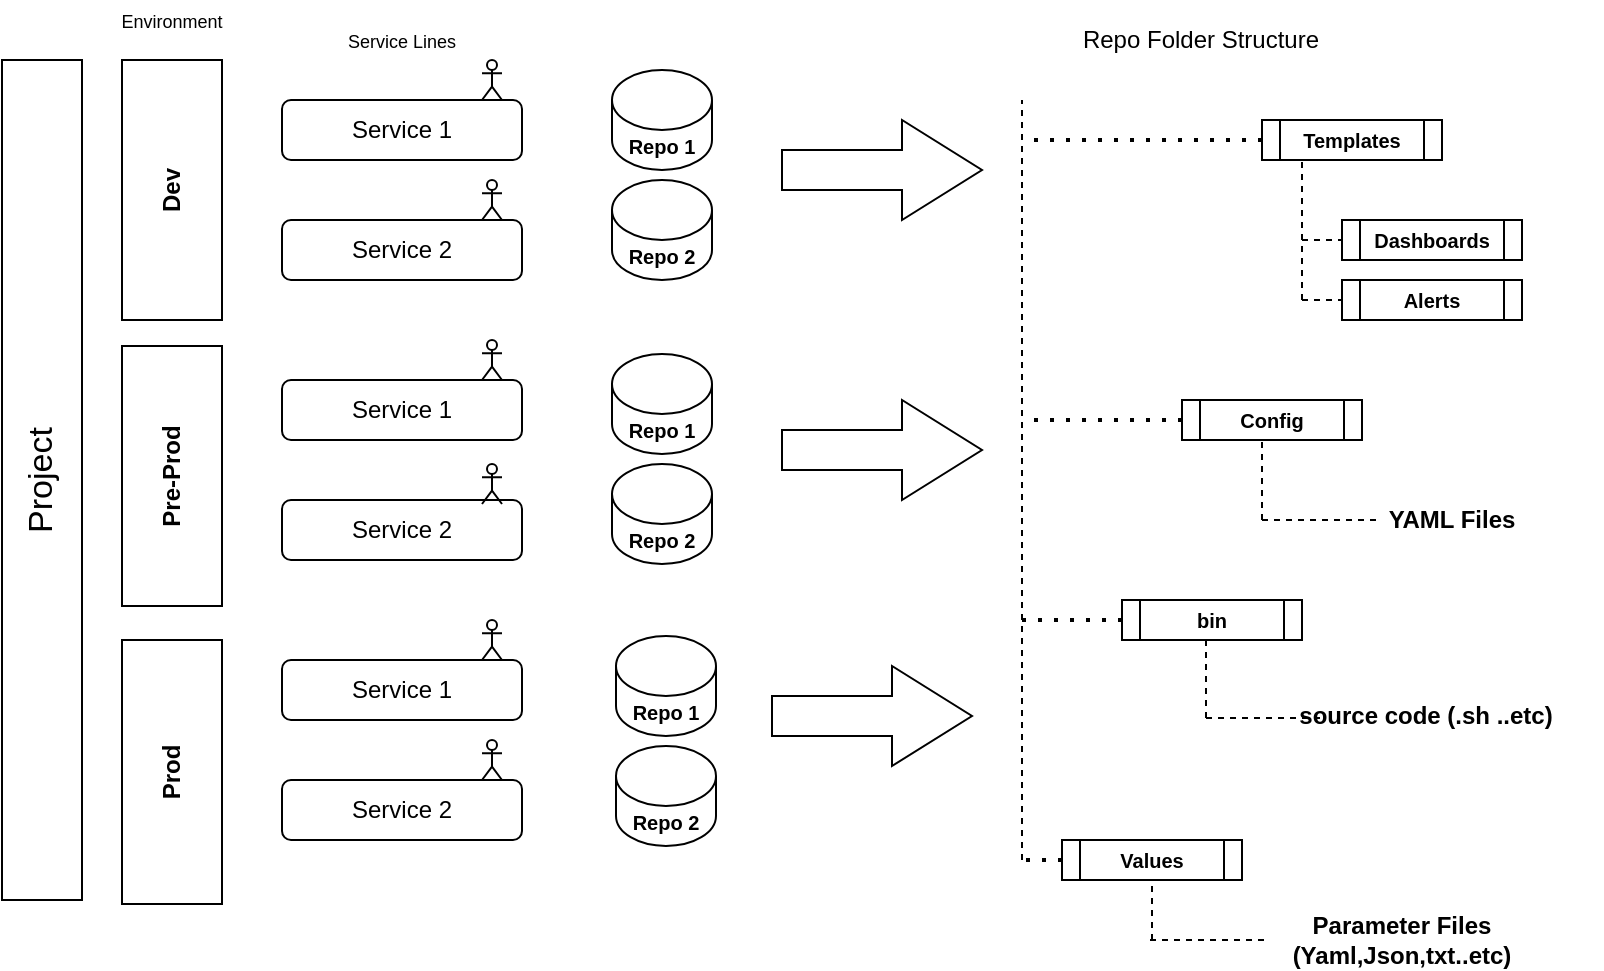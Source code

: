 <mxfile version="14.6.13" type="github">
  <diagram id="e1svnjk2He2mOXQz4SfX" name="Page-1">
    <mxGraphModel dx="925" dy="502" grid="1" gridSize="10" guides="1" tooltips="1" connect="1" arrows="1" fold="1" page="1" pageScale="1" pageWidth="827" pageHeight="1169" math="0" shadow="0">
      <root>
        <mxCell id="0" />
        <mxCell id="1" parent="0" />
        <mxCell id="3rxL_w6OVFpMtlmRvImV-1" value="Project" style="rounded=0;whiteSpace=wrap;html=1;verticalAlign=middle;horizontal=0;fontSize=17;" vertex="1" parent="1">
          <mxGeometry x="50" y="40" width="40" height="420" as="geometry" />
        </mxCell>
        <mxCell id="3rxL_w6OVFpMtlmRvImV-3" value="&lt;b&gt;Dev&lt;/b&gt;" style="rounded=0;whiteSpace=wrap;html=1;fontSize=12;horizontal=0;verticalAlign=middle;" vertex="1" parent="1">
          <mxGeometry x="110" y="40" width="50" height="130" as="geometry" />
        </mxCell>
        <mxCell id="3rxL_w6OVFpMtlmRvImV-7" value="&lt;b&gt;Prod&lt;/b&gt;" style="rounded=0;whiteSpace=wrap;html=1;fontSize=12;horizontal=0;verticalAlign=middle;" vertex="1" parent="1">
          <mxGeometry x="110" y="330" width="50" height="132" as="geometry" />
        </mxCell>
        <mxCell id="3rxL_w6OVFpMtlmRvImV-8" value="&lt;b&gt;Pre-Prod&lt;/b&gt;" style="rounded=0;whiteSpace=wrap;html=1;fontSize=12;horizontal=0;verticalAlign=middle;" vertex="1" parent="1">
          <mxGeometry x="110" y="183" width="50" height="130" as="geometry" />
        </mxCell>
        <mxCell id="3rxL_w6OVFpMtlmRvImV-13" value="Service 1" style="rounded=1;whiteSpace=wrap;html=1;fontSize=12;" vertex="1" parent="1">
          <mxGeometry x="190" y="60" width="120" height="30" as="geometry" />
        </mxCell>
        <mxCell id="3rxL_w6OVFpMtlmRvImV-14" value="Service 2" style="rounded=1;whiteSpace=wrap;html=1;fontSize=12;" vertex="1" parent="1">
          <mxGeometry x="190" y="120" width="120" height="30" as="geometry" />
        </mxCell>
        <mxCell id="3rxL_w6OVFpMtlmRvImV-15" value="Service 1" style="rounded=1;whiteSpace=wrap;html=1;fontSize=12;" vertex="1" parent="1">
          <mxGeometry x="190" y="200" width="120" height="30" as="geometry" />
        </mxCell>
        <mxCell id="3rxL_w6OVFpMtlmRvImV-16" value="Service 2" style="rounded=1;whiteSpace=wrap;html=1;fontSize=12;" vertex="1" parent="1">
          <mxGeometry x="190" y="260" width="120" height="30" as="geometry" />
        </mxCell>
        <mxCell id="3rxL_w6OVFpMtlmRvImV-17" value="Service 1" style="rounded=1;whiteSpace=wrap;html=1;fontSize=12;" vertex="1" parent="1">
          <mxGeometry x="190" y="340" width="120" height="30" as="geometry" />
        </mxCell>
        <mxCell id="3rxL_w6OVFpMtlmRvImV-18" value="Service 2" style="rounded=1;whiteSpace=wrap;html=1;fontSize=12;" vertex="1" parent="1">
          <mxGeometry x="190" y="400" width="120" height="30" as="geometry" />
        </mxCell>
        <mxCell id="3rxL_w6OVFpMtlmRvImV-19" value="&lt;b&gt;&lt;font style=&quot;font-size: 10px&quot;&gt;Repo 1&lt;/font&gt;&lt;/b&gt;" style="shape=cylinder3;whiteSpace=wrap;html=1;boundedLbl=1;backgroundOutline=1;size=15;fontSize=12;" vertex="1" parent="1">
          <mxGeometry x="355" y="45" width="50" height="50" as="geometry" />
        </mxCell>
        <mxCell id="3rxL_w6OVFpMtlmRvImV-22" value="Repo Folder Structure" style="text;html=1;strokeColor=none;fillColor=none;align=center;verticalAlign=middle;whiteSpace=wrap;rounded=0;fontSize=12;" vertex="1" parent="1">
          <mxGeometry x="569" y="20" width="161" height="20" as="geometry" />
        </mxCell>
        <mxCell id="3rxL_w6OVFpMtlmRvImV-23" value="&lt;font style=&quot;font-size: 9px&quot;&gt;Environment&lt;/font&gt;" style="text;html=1;strokeColor=none;fillColor=none;align=center;verticalAlign=middle;whiteSpace=wrap;rounded=0;fontSize=12;" vertex="1" parent="1">
          <mxGeometry x="75" y="10" width="120" height="20" as="geometry" />
        </mxCell>
        <mxCell id="3rxL_w6OVFpMtlmRvImV-25" value="&lt;font style=&quot;font-size: 9px&quot;&gt;Service Lines&lt;/font&gt;" style="text;html=1;strokeColor=none;fillColor=none;align=center;verticalAlign=middle;whiteSpace=wrap;rounded=0;fontSize=12;" vertex="1" parent="1">
          <mxGeometry x="190" y="20" width="120" height="20" as="geometry" />
        </mxCell>
        <mxCell id="3rxL_w6OVFpMtlmRvImV-26" value="" style="endArrow=none;dashed=1;html=1;fontSize=12;" edge="1" parent="1">
          <mxGeometry width="50" height="50" relative="1" as="geometry">
            <mxPoint x="560" y="440" as="sourcePoint" />
            <mxPoint x="560" y="60" as="targetPoint" />
          </mxGeometry>
        </mxCell>
        <mxCell id="3rxL_w6OVFpMtlmRvImV-27" value="" style="endArrow=none;dashed=1;html=1;dashPattern=1 3;strokeWidth=2;fontSize=12;" edge="1" parent="1">
          <mxGeometry width="50" height="50" relative="1" as="geometry">
            <mxPoint x="680" y="80" as="sourcePoint" />
            <mxPoint x="560" y="80" as="targetPoint" />
          </mxGeometry>
        </mxCell>
        <mxCell id="3rxL_w6OVFpMtlmRvImV-29" value="" style="endArrow=none;dashed=1;html=1;dashPattern=1 3;strokeWidth=2;fontSize=12;" edge="1" parent="1">
          <mxGeometry width="50" height="50" relative="1" as="geometry">
            <mxPoint x="640" y="220" as="sourcePoint" />
            <mxPoint x="560" y="220" as="targetPoint" />
          </mxGeometry>
        </mxCell>
        <mxCell id="3rxL_w6OVFpMtlmRvImV-30" value="&lt;font style=&quot;font-size: 10px&quot;&gt;&lt;b&gt;Templates&lt;/b&gt;&lt;/font&gt;" style="shape=process;whiteSpace=wrap;html=1;backgroundOutline=1;fontSize=12;" vertex="1" parent="1">
          <mxGeometry x="680" y="70" width="90" height="20" as="geometry" />
        </mxCell>
        <mxCell id="3rxL_w6OVFpMtlmRvImV-32" value="&lt;font style=&quot;font-size: 10px&quot;&gt;&lt;b&gt;Config&lt;/b&gt;&lt;/font&gt;" style="shape=process;whiteSpace=wrap;html=1;backgroundOutline=1;fontSize=12;" vertex="1" parent="1">
          <mxGeometry x="640" y="210" width="90" height="20" as="geometry" />
        </mxCell>
        <mxCell id="3rxL_w6OVFpMtlmRvImV-47" value="&lt;b&gt;&lt;font style=&quot;font-size: 10px&quot;&gt;Repo 2&lt;/font&gt;&lt;/b&gt;" style="shape=cylinder3;whiteSpace=wrap;html=1;boundedLbl=1;backgroundOutline=1;size=15;fontSize=12;" vertex="1" parent="1">
          <mxGeometry x="355" y="100" width="50" height="50" as="geometry" />
        </mxCell>
        <mxCell id="3rxL_w6OVFpMtlmRvImV-48" value="&lt;b&gt;&lt;font style=&quot;font-size: 10px&quot;&gt;Repo 1&lt;/font&gt;&lt;/b&gt;" style="shape=cylinder3;whiteSpace=wrap;html=1;boundedLbl=1;backgroundOutline=1;size=15;fontSize=12;" vertex="1" parent="1">
          <mxGeometry x="355" y="187" width="50" height="50" as="geometry" />
        </mxCell>
        <mxCell id="3rxL_w6OVFpMtlmRvImV-49" value="&lt;b&gt;&lt;font style=&quot;font-size: 10px&quot;&gt;Repo 2&lt;/font&gt;&lt;/b&gt;" style="shape=cylinder3;whiteSpace=wrap;html=1;boundedLbl=1;backgroundOutline=1;size=15;fontSize=12;" vertex="1" parent="1">
          <mxGeometry x="355" y="242" width="50" height="50" as="geometry" />
        </mxCell>
        <mxCell id="3rxL_w6OVFpMtlmRvImV-50" value="&lt;b&gt;&lt;font style=&quot;font-size: 10px&quot;&gt;Repo 1&lt;/font&gt;&lt;/b&gt;" style="shape=cylinder3;whiteSpace=wrap;html=1;boundedLbl=1;backgroundOutline=1;size=15;fontSize=12;" vertex="1" parent="1">
          <mxGeometry x="357" y="328" width="50" height="50" as="geometry" />
        </mxCell>
        <mxCell id="3rxL_w6OVFpMtlmRvImV-51" value="&lt;b&gt;&lt;font style=&quot;font-size: 10px&quot;&gt;Repo 2&lt;/font&gt;&lt;/b&gt;" style="shape=cylinder3;whiteSpace=wrap;html=1;boundedLbl=1;backgroundOutline=1;size=15;fontSize=12;" vertex="1" parent="1">
          <mxGeometry x="357" y="383" width="50" height="50" as="geometry" />
        </mxCell>
        <mxCell id="3rxL_w6OVFpMtlmRvImV-54" value="" style="endArrow=none;dashed=1;html=1;dashPattern=1 3;strokeWidth=2;fontSize=12;" edge="1" parent="1">
          <mxGeometry width="50" height="50" relative="1" as="geometry">
            <mxPoint x="610" y="320" as="sourcePoint" />
            <mxPoint x="560" y="320" as="targetPoint" />
          </mxGeometry>
        </mxCell>
        <mxCell id="3rxL_w6OVFpMtlmRvImV-55" value="&lt;span style=&quot;font-size: 10px&quot;&gt;&lt;b&gt;bin&lt;/b&gt;&lt;/span&gt;" style="shape=process;whiteSpace=wrap;html=1;backgroundOutline=1;fontSize=12;" vertex="1" parent="1">
          <mxGeometry x="610" y="310" width="90" height="20" as="geometry" />
        </mxCell>
        <mxCell id="3rxL_w6OVFpMtlmRvImV-57" value="&lt;font style=&quot;font-size: 10px&quot;&gt;&lt;b&gt;Dashboards&lt;/b&gt;&lt;/font&gt;" style="shape=process;whiteSpace=wrap;html=1;backgroundOutline=1;fontSize=12;" vertex="1" parent="1">
          <mxGeometry x="720" y="120" width="90" height="20" as="geometry" />
        </mxCell>
        <mxCell id="3rxL_w6OVFpMtlmRvImV-58" value="&lt;font style=&quot;font-size: 10px&quot;&gt;&lt;b&gt;Alerts&lt;/b&gt;&lt;/font&gt;" style="shape=process;whiteSpace=wrap;html=1;backgroundOutline=1;fontSize=12;" vertex="1" parent="1">
          <mxGeometry x="720" y="150" width="90" height="20" as="geometry" />
        </mxCell>
        <mxCell id="3rxL_w6OVFpMtlmRvImV-59" value="" style="endArrow=none;dashed=1;html=1;fontSize=12;entryX=0;entryY=0.5;entryDx=0;entryDy=0;" edge="1" parent="1" target="3rxL_w6OVFpMtlmRvImV-57">
          <mxGeometry width="50" height="50" relative="1" as="geometry">
            <mxPoint x="700" y="130" as="sourcePoint" />
            <mxPoint x="590" y="210" as="targetPoint" />
          </mxGeometry>
        </mxCell>
        <mxCell id="3rxL_w6OVFpMtlmRvImV-60" value="" style="endArrow=none;dashed=1;html=1;fontSize=12;entryX=0;entryY=0.5;entryDx=0;entryDy=0;" edge="1" parent="1">
          <mxGeometry width="50" height="50" relative="1" as="geometry">
            <mxPoint x="700" y="160" as="sourcePoint" />
            <mxPoint x="720" y="160" as="targetPoint" />
          </mxGeometry>
        </mxCell>
        <mxCell id="3rxL_w6OVFpMtlmRvImV-61" value="" style="endArrow=none;dashed=1;html=1;fontSize=12;" edge="1" parent="1">
          <mxGeometry width="50" height="50" relative="1" as="geometry">
            <mxPoint x="700" y="160" as="sourcePoint" />
            <mxPoint x="700" y="90" as="targetPoint" />
          </mxGeometry>
        </mxCell>
        <mxCell id="3rxL_w6OVFpMtlmRvImV-63" value="" style="endArrow=none;dashed=1;html=1;fontSize=12;" edge="1" parent="1">
          <mxGeometry width="50" height="50" relative="1" as="geometry">
            <mxPoint x="680" y="270" as="sourcePoint" />
            <mxPoint x="680" y="230" as="targetPoint" />
          </mxGeometry>
        </mxCell>
        <mxCell id="3rxL_w6OVFpMtlmRvImV-64" value="" style="endArrow=none;dashed=1;html=1;fontSize=12;" edge="1" parent="1">
          <mxGeometry width="50" height="50" relative="1" as="geometry">
            <mxPoint x="680" y="270" as="sourcePoint" />
            <mxPoint x="740" y="270" as="targetPoint" />
          </mxGeometry>
        </mxCell>
        <mxCell id="3rxL_w6OVFpMtlmRvImV-65" value="&lt;b&gt;YAML Files&lt;/b&gt;" style="text;html=1;strokeColor=none;fillColor=none;align=center;verticalAlign=middle;whiteSpace=wrap;rounded=0;fontSize=12;" vertex="1" parent="1">
          <mxGeometry x="710" y="260" width="130" height="20" as="geometry" />
        </mxCell>
        <mxCell id="3rxL_w6OVFpMtlmRvImV-66" value="" style="endArrow=none;dashed=1;html=1;fontSize=12;" edge="1" parent="1">
          <mxGeometry width="50" height="50" relative="1" as="geometry">
            <mxPoint x="652" y="369" as="sourcePoint" />
            <mxPoint x="652" y="329" as="targetPoint" />
          </mxGeometry>
        </mxCell>
        <mxCell id="3rxL_w6OVFpMtlmRvImV-67" value="" style="endArrow=none;dashed=1;html=1;fontSize=12;" edge="1" parent="1">
          <mxGeometry width="50" height="50" relative="1" as="geometry">
            <mxPoint x="652" y="369" as="sourcePoint" />
            <mxPoint x="712" y="369" as="targetPoint" />
          </mxGeometry>
        </mxCell>
        <mxCell id="3rxL_w6OVFpMtlmRvImV-68" value="&lt;b&gt;source code (.sh ..etc)&lt;/b&gt;" style="text;html=1;strokeColor=none;fillColor=none;align=center;verticalAlign=middle;whiteSpace=wrap;rounded=0;fontSize=12;" vertex="1" parent="1">
          <mxGeometry x="697" y="358" width="130" height="20" as="geometry" />
        </mxCell>
        <mxCell id="3rxL_w6OVFpMtlmRvImV-69" value="" style="endArrow=none;dashed=1;html=1;dashPattern=1 3;strokeWidth=2;fontSize=12;" edge="1" parent="1">
          <mxGeometry width="50" height="50" relative="1" as="geometry">
            <mxPoint x="580" y="440" as="sourcePoint" />
            <mxPoint x="560" y="440" as="targetPoint" />
          </mxGeometry>
        </mxCell>
        <mxCell id="3rxL_w6OVFpMtlmRvImV-70" value="&lt;span style=&quot;font-size: 10px&quot;&gt;&lt;b&gt;Values&lt;/b&gt;&lt;/span&gt;" style="shape=process;whiteSpace=wrap;html=1;backgroundOutline=1;fontSize=12;" vertex="1" parent="1">
          <mxGeometry x="580" y="430" width="90" height="20" as="geometry" />
        </mxCell>
        <mxCell id="3rxL_w6OVFpMtlmRvImV-71" value="" style="endArrow=none;dashed=1;html=1;fontSize=12;entryX=0.5;entryY=1;entryDx=0;entryDy=0;" edge="1" parent="1" target="3rxL_w6OVFpMtlmRvImV-70">
          <mxGeometry width="50" height="50" relative="1" as="geometry">
            <mxPoint x="625" y="480" as="sourcePoint" />
            <mxPoint x="631" y="460" as="targetPoint" />
          </mxGeometry>
        </mxCell>
        <mxCell id="3rxL_w6OVFpMtlmRvImV-72" value="" style="endArrow=none;dashed=1;html=1;fontSize=12;" edge="1" parent="1">
          <mxGeometry width="50" height="50" relative="1" as="geometry">
            <mxPoint x="624" y="480" as="sourcePoint" />
            <mxPoint x="684" y="480" as="targetPoint" />
          </mxGeometry>
        </mxCell>
        <mxCell id="3rxL_w6OVFpMtlmRvImV-73" value="&lt;b&gt;Parameter Files (Yaml,Json,txt..etc)&lt;/b&gt;" style="text;html=1;strokeColor=none;fillColor=none;align=center;verticalAlign=middle;whiteSpace=wrap;rounded=0;fontSize=12;" vertex="1" parent="1">
          <mxGeometry x="650" y="470" width="200" height="20" as="geometry" />
        </mxCell>
        <mxCell id="3rxL_w6OVFpMtlmRvImV-74" value="" style="html=1;shadow=0;dashed=0;align=center;verticalAlign=middle;shape=mxgraph.arrows2.arrow;dy=0.6;dx=40;notch=0;fontSize=12;" vertex="1" parent="1">
          <mxGeometry x="440" y="210" width="100" height="50" as="geometry" />
        </mxCell>
        <mxCell id="3rxL_w6OVFpMtlmRvImV-75" value="" style="html=1;shadow=0;dashed=0;align=center;verticalAlign=middle;shape=mxgraph.arrows2.arrow;dy=0.6;dx=40;notch=0;fontSize=12;" vertex="1" parent="1">
          <mxGeometry x="440" y="70" width="100" height="50" as="geometry" />
        </mxCell>
        <mxCell id="3rxL_w6OVFpMtlmRvImV-76" value="" style="html=1;shadow=0;dashed=0;align=center;verticalAlign=middle;shape=mxgraph.arrows2.arrow;dy=0.6;dx=40;notch=0;fontSize=12;" vertex="1" parent="1">
          <mxGeometry x="435" y="343" width="100" height="50" as="geometry" />
        </mxCell>
        <mxCell id="3rxL_w6OVFpMtlmRvImV-77" value="" style="shape=umlActor;verticalLabelPosition=bottom;verticalAlign=top;html=1;outlineConnect=0;fontSize=12;" vertex="1" parent="1">
          <mxGeometry x="290" y="40" width="10" height="20" as="geometry" />
        </mxCell>
        <mxCell id="3rxL_w6OVFpMtlmRvImV-80" value="" style="shape=umlActor;verticalLabelPosition=bottom;verticalAlign=top;html=1;outlineConnect=0;fontSize=12;" vertex="1" parent="1">
          <mxGeometry x="290" y="100" width="10" height="20" as="geometry" />
        </mxCell>
        <mxCell id="3rxL_w6OVFpMtlmRvImV-81" value="" style="shape=umlActor;verticalLabelPosition=bottom;verticalAlign=top;html=1;outlineConnect=0;fontSize=12;" vertex="1" parent="1">
          <mxGeometry x="290" y="180" width="10" height="20" as="geometry" />
        </mxCell>
        <mxCell id="3rxL_w6OVFpMtlmRvImV-82" value="" style="shape=umlActor;verticalLabelPosition=bottom;verticalAlign=top;html=1;outlineConnect=0;fontSize=12;" vertex="1" parent="1">
          <mxGeometry x="290" y="242" width="10" height="20" as="geometry" />
        </mxCell>
        <mxCell id="3rxL_w6OVFpMtlmRvImV-83" value="" style="shape=umlActor;verticalLabelPosition=bottom;verticalAlign=top;html=1;outlineConnect=0;fontSize=12;" vertex="1" parent="1">
          <mxGeometry x="290" y="320" width="10" height="20" as="geometry" />
        </mxCell>
        <mxCell id="3rxL_w6OVFpMtlmRvImV-84" value="" style="shape=umlActor;verticalLabelPosition=bottom;verticalAlign=top;html=1;outlineConnect=0;fontSize=12;" vertex="1" parent="1">
          <mxGeometry x="290" y="380" width="10" height="20" as="geometry" />
        </mxCell>
      </root>
    </mxGraphModel>
  </diagram>
</mxfile>
